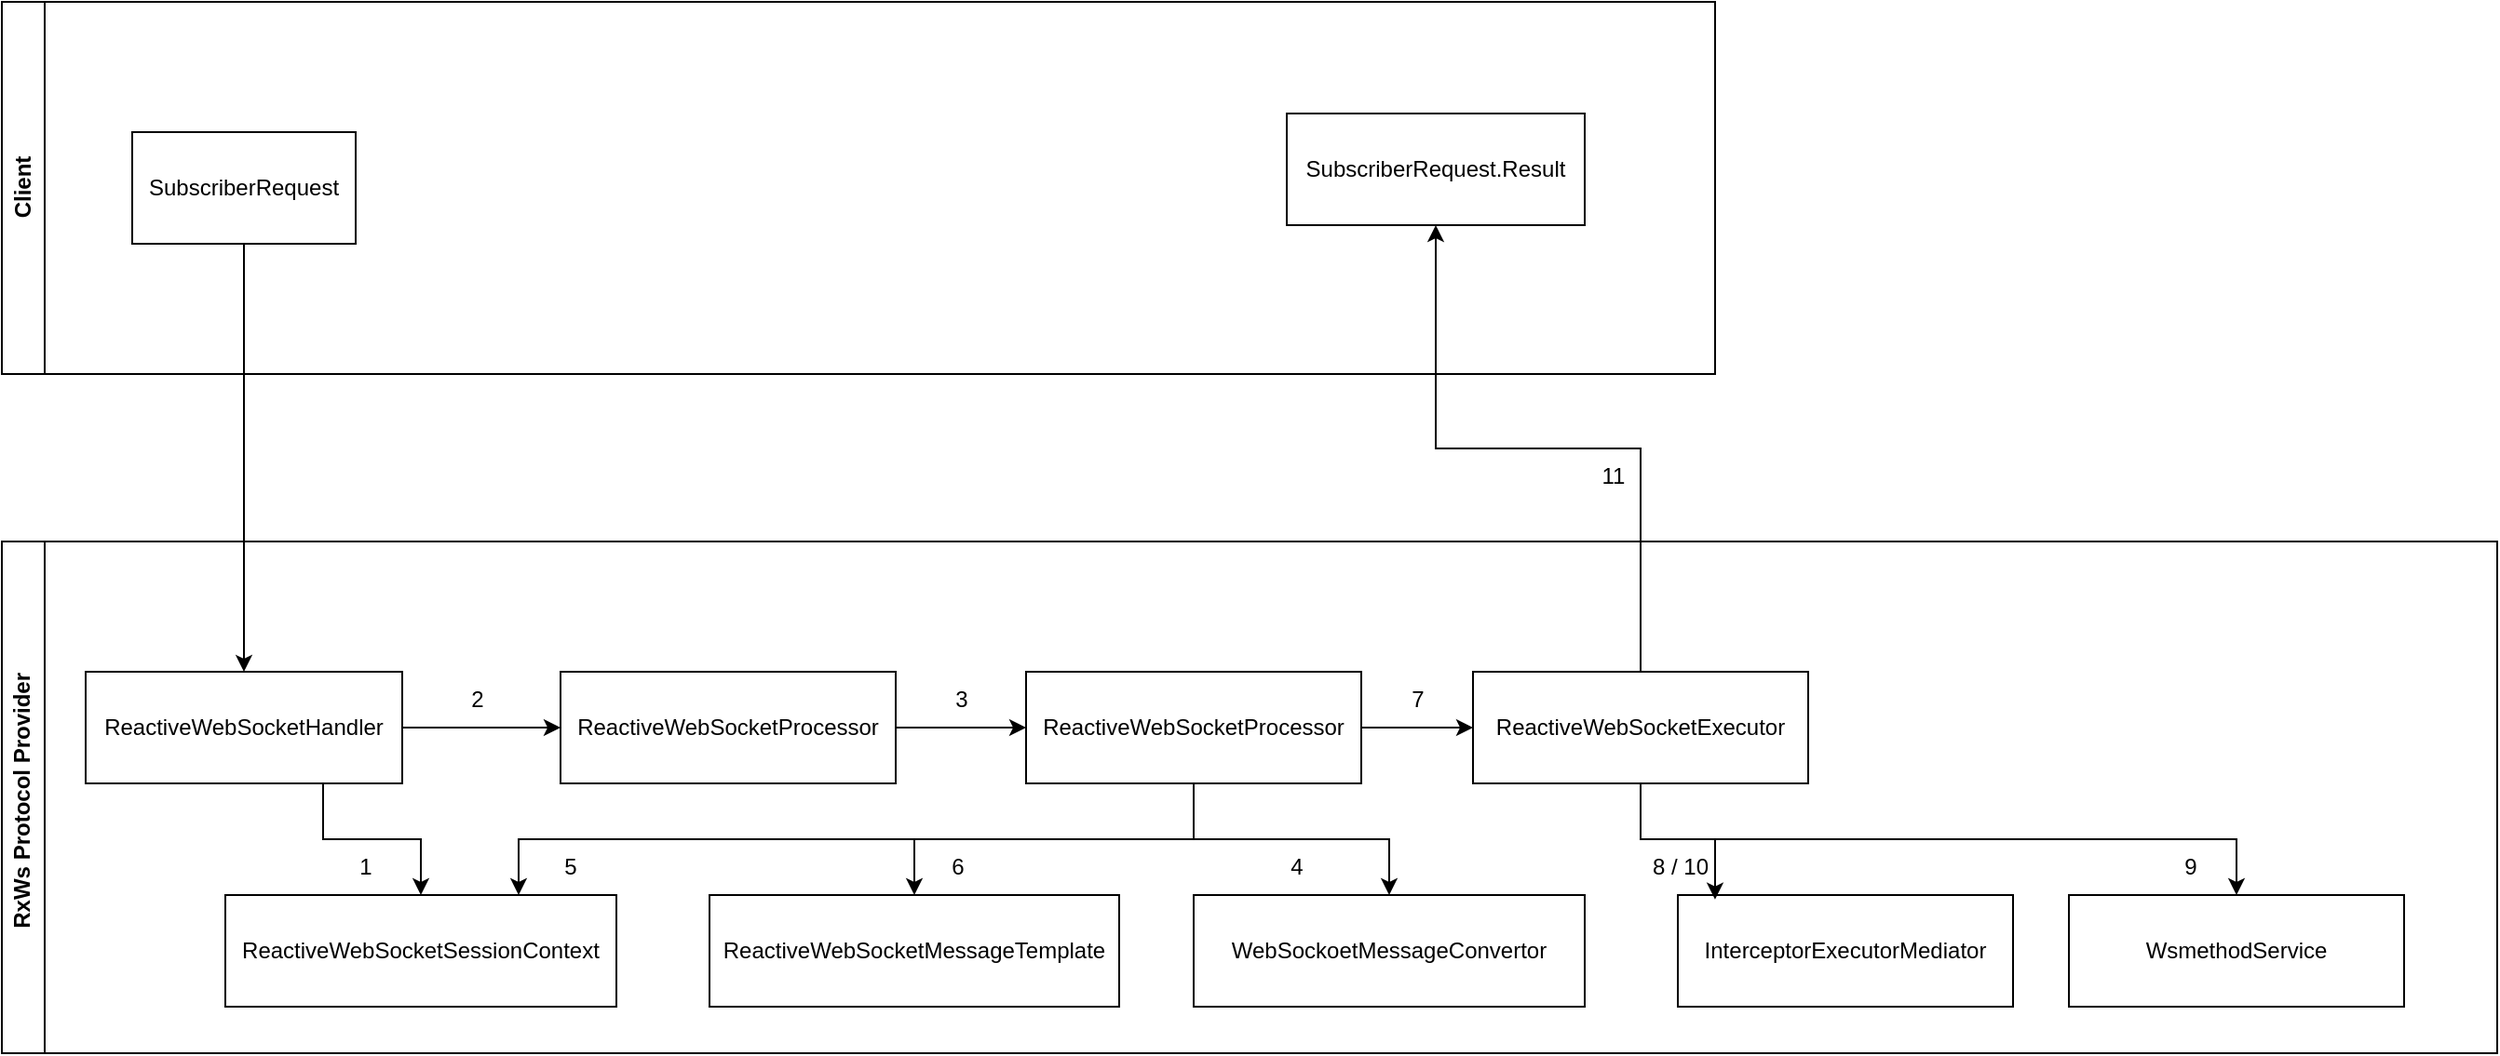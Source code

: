 <mxfile version="24.7.5">
  <diagram name="Subscribe-Process" id="Fh5R_1AITpQHecgnAR2M">
    <mxGraphModel dx="1687" dy="984" grid="1" gridSize="10" guides="1" tooltips="1" connect="1" arrows="1" fold="1" page="1" pageScale="1" pageWidth="1920" pageHeight="1200" math="0" shadow="0">
      <root>
        <mxCell id="0" />
        <mxCell id="1" parent="0" />
        <mxCell id="aAiIX00r0vTyw9RRdoOd-3" value="Client" style="swimlane;horizontal=0;whiteSpace=wrap;html=1;" parent="1" vertex="1">
          <mxGeometry x="80" y="60" width="920" height="200" as="geometry" />
        </mxCell>
        <mxCell id="aAiIX00r0vTyw9RRdoOd-4" value="SubscriberRequest" style="rounded=0;whiteSpace=wrap;html=1;" parent="aAiIX00r0vTyw9RRdoOd-3" vertex="1">
          <mxGeometry x="70" y="70" width="120" height="60" as="geometry" />
        </mxCell>
        <mxCell id="9Ly3P-I5zvbDDfDLJq2_-30" value="SubscriberRequest.Result" style="rounded=0;whiteSpace=wrap;html=1;" vertex="1" parent="aAiIX00r0vTyw9RRdoOd-3">
          <mxGeometry x="690" y="60" width="160" height="60" as="geometry" />
        </mxCell>
        <mxCell id="aAiIX00r0vTyw9RRdoOd-5" value="RxWs Protocol Provider&amp;nbsp;" style="swimlane;horizontal=0;whiteSpace=wrap;html=1;" parent="1" vertex="1">
          <mxGeometry x="80" y="350" width="1340" height="275" as="geometry" />
        </mxCell>
        <mxCell id="9Ly3P-I5zvbDDfDLJq2_-2" style="edgeStyle=orthogonalEdgeStyle;rounded=0;orthogonalLoop=1;jettySize=auto;html=1;exitX=0.75;exitY=1;exitDx=0;exitDy=0;" edge="1" parent="aAiIX00r0vTyw9RRdoOd-5" source="aAiIX00r0vTyw9RRdoOd-6" target="9Ly3P-I5zvbDDfDLJq2_-1">
          <mxGeometry relative="1" as="geometry" />
        </mxCell>
        <mxCell id="9Ly3P-I5zvbDDfDLJq2_-4" style="edgeStyle=orthogonalEdgeStyle;rounded=0;orthogonalLoop=1;jettySize=auto;html=1;entryX=0;entryY=0.5;entryDx=0;entryDy=0;" edge="1" parent="aAiIX00r0vTyw9RRdoOd-5" source="aAiIX00r0vTyw9RRdoOd-6" target="9Ly3P-I5zvbDDfDLJq2_-3">
          <mxGeometry relative="1" as="geometry" />
        </mxCell>
        <mxCell id="aAiIX00r0vTyw9RRdoOd-6" value="ReactiveWebSocketHandler" style="rounded=0;whiteSpace=wrap;html=1;" parent="aAiIX00r0vTyw9RRdoOd-5" vertex="1">
          <mxGeometry x="45" y="70" width="170" height="60" as="geometry" />
        </mxCell>
        <mxCell id="9Ly3P-I5zvbDDfDLJq2_-1" value="ReactiveWebSocketSessionContext" style="rounded=0;whiteSpace=wrap;html=1;" vertex="1" parent="aAiIX00r0vTyw9RRdoOd-5">
          <mxGeometry x="120" y="190" width="210" height="60" as="geometry" />
        </mxCell>
        <mxCell id="9Ly3P-I5zvbDDfDLJq2_-9" style="edgeStyle=orthogonalEdgeStyle;rounded=0;orthogonalLoop=1;jettySize=auto;html=1;entryX=0;entryY=0.5;entryDx=0;entryDy=0;" edge="1" parent="aAiIX00r0vTyw9RRdoOd-5" source="9Ly3P-I5zvbDDfDLJq2_-3" target="9Ly3P-I5zvbDDfDLJq2_-8">
          <mxGeometry relative="1" as="geometry" />
        </mxCell>
        <mxCell id="9Ly3P-I5zvbDDfDLJq2_-3" value="ReactiveWebSocketProcessor" style="rounded=0;whiteSpace=wrap;html=1;" vertex="1" parent="aAiIX00r0vTyw9RRdoOd-5">
          <mxGeometry x="300" y="70" width="180" height="60" as="geometry" />
        </mxCell>
        <mxCell id="9Ly3P-I5zvbDDfDLJq2_-5" value="1" style="text;html=1;align=center;verticalAlign=middle;resizable=0;points=[];autosize=1;strokeColor=none;fillColor=none;" vertex="1" parent="aAiIX00r0vTyw9RRdoOd-5">
          <mxGeometry x="180" y="160" width="30" height="30" as="geometry" />
        </mxCell>
        <mxCell id="9Ly3P-I5zvbDDfDLJq2_-6" value="2" style="text;html=1;align=center;verticalAlign=middle;resizable=0;points=[];autosize=1;strokeColor=none;fillColor=none;" vertex="1" parent="aAiIX00r0vTyw9RRdoOd-5">
          <mxGeometry x="240" y="70" width="30" height="30" as="geometry" />
        </mxCell>
        <mxCell id="9Ly3P-I5zvbDDfDLJq2_-12" style="edgeStyle=orthogonalEdgeStyle;rounded=0;orthogonalLoop=1;jettySize=auto;html=1;entryX=0;entryY=0.5;entryDx=0;entryDy=0;" edge="1" parent="aAiIX00r0vTyw9RRdoOd-5" source="9Ly3P-I5zvbDDfDLJq2_-8" target="9Ly3P-I5zvbDDfDLJq2_-11">
          <mxGeometry relative="1" as="geometry" />
        </mxCell>
        <mxCell id="9Ly3P-I5zvbDDfDLJq2_-15" style="edgeStyle=orthogonalEdgeStyle;rounded=0;orthogonalLoop=1;jettySize=auto;html=1;entryX=0.5;entryY=0;entryDx=0;entryDy=0;" edge="1" parent="aAiIX00r0vTyw9RRdoOd-5" source="9Ly3P-I5zvbDDfDLJq2_-8" target="9Ly3P-I5zvbDDfDLJq2_-14">
          <mxGeometry relative="1" as="geometry" />
        </mxCell>
        <mxCell id="9Ly3P-I5zvbDDfDLJq2_-17" style="edgeStyle=orthogonalEdgeStyle;rounded=0;orthogonalLoop=1;jettySize=auto;html=1;entryX=0.75;entryY=0;entryDx=0;entryDy=0;" edge="1" parent="aAiIX00r0vTyw9RRdoOd-5" source="9Ly3P-I5zvbDDfDLJq2_-8" target="9Ly3P-I5zvbDDfDLJq2_-1">
          <mxGeometry relative="1" as="geometry">
            <Array as="points">
              <mxPoint x="640" y="160" />
              <mxPoint x="278" y="160" />
            </Array>
          </mxGeometry>
        </mxCell>
        <mxCell id="9Ly3P-I5zvbDDfDLJq2_-19" style="edgeStyle=orthogonalEdgeStyle;rounded=0;orthogonalLoop=1;jettySize=auto;html=1;entryX=0.5;entryY=0;entryDx=0;entryDy=0;" edge="1" parent="aAiIX00r0vTyw9RRdoOd-5" source="9Ly3P-I5zvbDDfDLJq2_-8" target="9Ly3P-I5zvbDDfDLJq2_-13">
          <mxGeometry relative="1" as="geometry" />
        </mxCell>
        <mxCell id="9Ly3P-I5zvbDDfDLJq2_-8" value="ReactiveWebSocketProcessor" style="rounded=0;whiteSpace=wrap;html=1;" vertex="1" parent="aAiIX00r0vTyw9RRdoOd-5">
          <mxGeometry x="550" y="70" width="180" height="60" as="geometry" />
        </mxCell>
        <mxCell id="9Ly3P-I5zvbDDfDLJq2_-10" value="3" style="text;html=1;align=center;verticalAlign=middle;resizable=0;points=[];autosize=1;strokeColor=none;fillColor=none;" vertex="1" parent="aAiIX00r0vTyw9RRdoOd-5">
          <mxGeometry x="500" y="70" width="30" height="30" as="geometry" />
        </mxCell>
        <mxCell id="9Ly3P-I5zvbDDfDLJq2_-26" style="edgeStyle=orthogonalEdgeStyle;rounded=0;orthogonalLoop=1;jettySize=auto;html=1;entryX=0.5;entryY=0;entryDx=0;entryDy=0;" edge="1" parent="aAiIX00r0vTyw9RRdoOd-5" source="9Ly3P-I5zvbDDfDLJq2_-11" target="9Ly3P-I5zvbDDfDLJq2_-25">
          <mxGeometry relative="1" as="geometry">
            <Array as="points">
              <mxPoint x="880" y="160" />
              <mxPoint x="1200" y="160" />
            </Array>
          </mxGeometry>
        </mxCell>
        <mxCell id="9Ly3P-I5zvbDDfDLJq2_-11" value="ReactiveWebSocketExecutor" style="rounded=0;whiteSpace=wrap;html=1;" vertex="1" parent="aAiIX00r0vTyw9RRdoOd-5">
          <mxGeometry x="790" y="70" width="180" height="60" as="geometry" />
        </mxCell>
        <mxCell id="9Ly3P-I5zvbDDfDLJq2_-13" value="ReactiveWebSocketMessageTemplate" style="rounded=0;whiteSpace=wrap;html=1;" vertex="1" parent="aAiIX00r0vTyw9RRdoOd-5">
          <mxGeometry x="380" y="190" width="220" height="60" as="geometry" />
        </mxCell>
        <mxCell id="9Ly3P-I5zvbDDfDLJq2_-14" value="WebSockoetMessageConvertor" style="rounded=0;whiteSpace=wrap;html=1;" vertex="1" parent="aAiIX00r0vTyw9RRdoOd-5">
          <mxGeometry x="640" y="190" width="210" height="60" as="geometry" />
        </mxCell>
        <mxCell id="9Ly3P-I5zvbDDfDLJq2_-16" value="4" style="text;html=1;align=center;verticalAlign=middle;resizable=0;points=[];autosize=1;strokeColor=none;fillColor=none;" vertex="1" parent="aAiIX00r0vTyw9RRdoOd-5">
          <mxGeometry x="680" y="160" width="30" height="30" as="geometry" />
        </mxCell>
        <mxCell id="9Ly3P-I5zvbDDfDLJq2_-18" value="5" style="text;html=1;align=center;verticalAlign=middle;resizable=0;points=[];autosize=1;strokeColor=none;fillColor=none;" vertex="1" parent="aAiIX00r0vTyw9RRdoOd-5">
          <mxGeometry x="290" y="160" width="30" height="30" as="geometry" />
        </mxCell>
        <mxCell id="9Ly3P-I5zvbDDfDLJq2_-20" value="6" style="text;html=1;align=center;verticalAlign=middle;resizable=0;points=[];autosize=1;strokeColor=none;fillColor=none;" vertex="1" parent="aAiIX00r0vTyw9RRdoOd-5">
          <mxGeometry x="498" y="160" width="30" height="30" as="geometry" />
        </mxCell>
        <mxCell id="9Ly3P-I5zvbDDfDLJq2_-21" value="7" style="text;html=1;align=center;verticalAlign=middle;resizable=0;points=[];autosize=1;strokeColor=none;fillColor=none;" vertex="1" parent="aAiIX00r0vTyw9RRdoOd-5">
          <mxGeometry x="745" y="70" width="30" height="30" as="geometry" />
        </mxCell>
        <mxCell id="9Ly3P-I5zvbDDfDLJq2_-22" value="InterceptorExecutorMediator" style="rounded=0;whiteSpace=wrap;html=1;" vertex="1" parent="aAiIX00r0vTyw9RRdoOd-5">
          <mxGeometry x="900" y="190" width="180" height="60" as="geometry" />
        </mxCell>
        <mxCell id="9Ly3P-I5zvbDDfDLJq2_-23" style="edgeStyle=orthogonalEdgeStyle;rounded=0;orthogonalLoop=1;jettySize=auto;html=1;entryX=0.111;entryY=0.039;entryDx=0;entryDy=0;entryPerimeter=0;" edge="1" parent="aAiIX00r0vTyw9RRdoOd-5" source="9Ly3P-I5zvbDDfDLJq2_-11" target="9Ly3P-I5zvbDDfDLJq2_-22">
          <mxGeometry relative="1" as="geometry" />
        </mxCell>
        <mxCell id="9Ly3P-I5zvbDDfDLJq2_-24" value="8 / 10" style="text;html=1;align=center;verticalAlign=middle;resizable=0;points=[];autosize=1;strokeColor=none;fillColor=none;" vertex="1" parent="aAiIX00r0vTyw9RRdoOd-5">
          <mxGeometry x="876" y="160" width="50" height="30" as="geometry" />
        </mxCell>
        <mxCell id="9Ly3P-I5zvbDDfDLJq2_-25" value="WsmethodService" style="rounded=0;whiteSpace=wrap;html=1;" vertex="1" parent="aAiIX00r0vTyw9RRdoOd-5">
          <mxGeometry x="1110" y="190" width="180" height="60" as="geometry" />
        </mxCell>
        <mxCell id="9Ly3P-I5zvbDDfDLJq2_-27" value="9" style="text;html=1;align=center;verticalAlign=middle;resizable=0;points=[];autosize=1;strokeColor=none;fillColor=none;" vertex="1" parent="aAiIX00r0vTyw9RRdoOd-5">
          <mxGeometry x="1160" y="160" width="30" height="30" as="geometry" />
        </mxCell>
        <mxCell id="aAiIX00r0vTyw9RRdoOd-7" style="edgeStyle=orthogonalEdgeStyle;rounded=0;orthogonalLoop=1;jettySize=auto;html=1;entryX=0.5;entryY=0;entryDx=0;entryDy=0;" parent="1" source="aAiIX00r0vTyw9RRdoOd-4" target="aAiIX00r0vTyw9RRdoOd-6" edge="1">
          <mxGeometry relative="1" as="geometry" />
        </mxCell>
        <mxCell id="9Ly3P-I5zvbDDfDLJq2_-31" style="edgeStyle=orthogonalEdgeStyle;rounded=0;orthogonalLoop=1;jettySize=auto;html=1;entryX=0.5;entryY=1;entryDx=0;entryDy=0;" edge="1" parent="1" source="9Ly3P-I5zvbDDfDLJq2_-11" target="9Ly3P-I5zvbDDfDLJq2_-30">
          <mxGeometry relative="1" as="geometry" />
        </mxCell>
        <mxCell id="9Ly3P-I5zvbDDfDLJq2_-32" value="11" style="text;html=1;align=center;verticalAlign=middle;resizable=0;points=[];autosize=1;strokeColor=none;fillColor=none;" vertex="1" parent="1">
          <mxGeometry x="925" y="300" width="40" height="30" as="geometry" />
        </mxCell>
      </root>
    </mxGraphModel>
  </diagram>
</mxfile>
